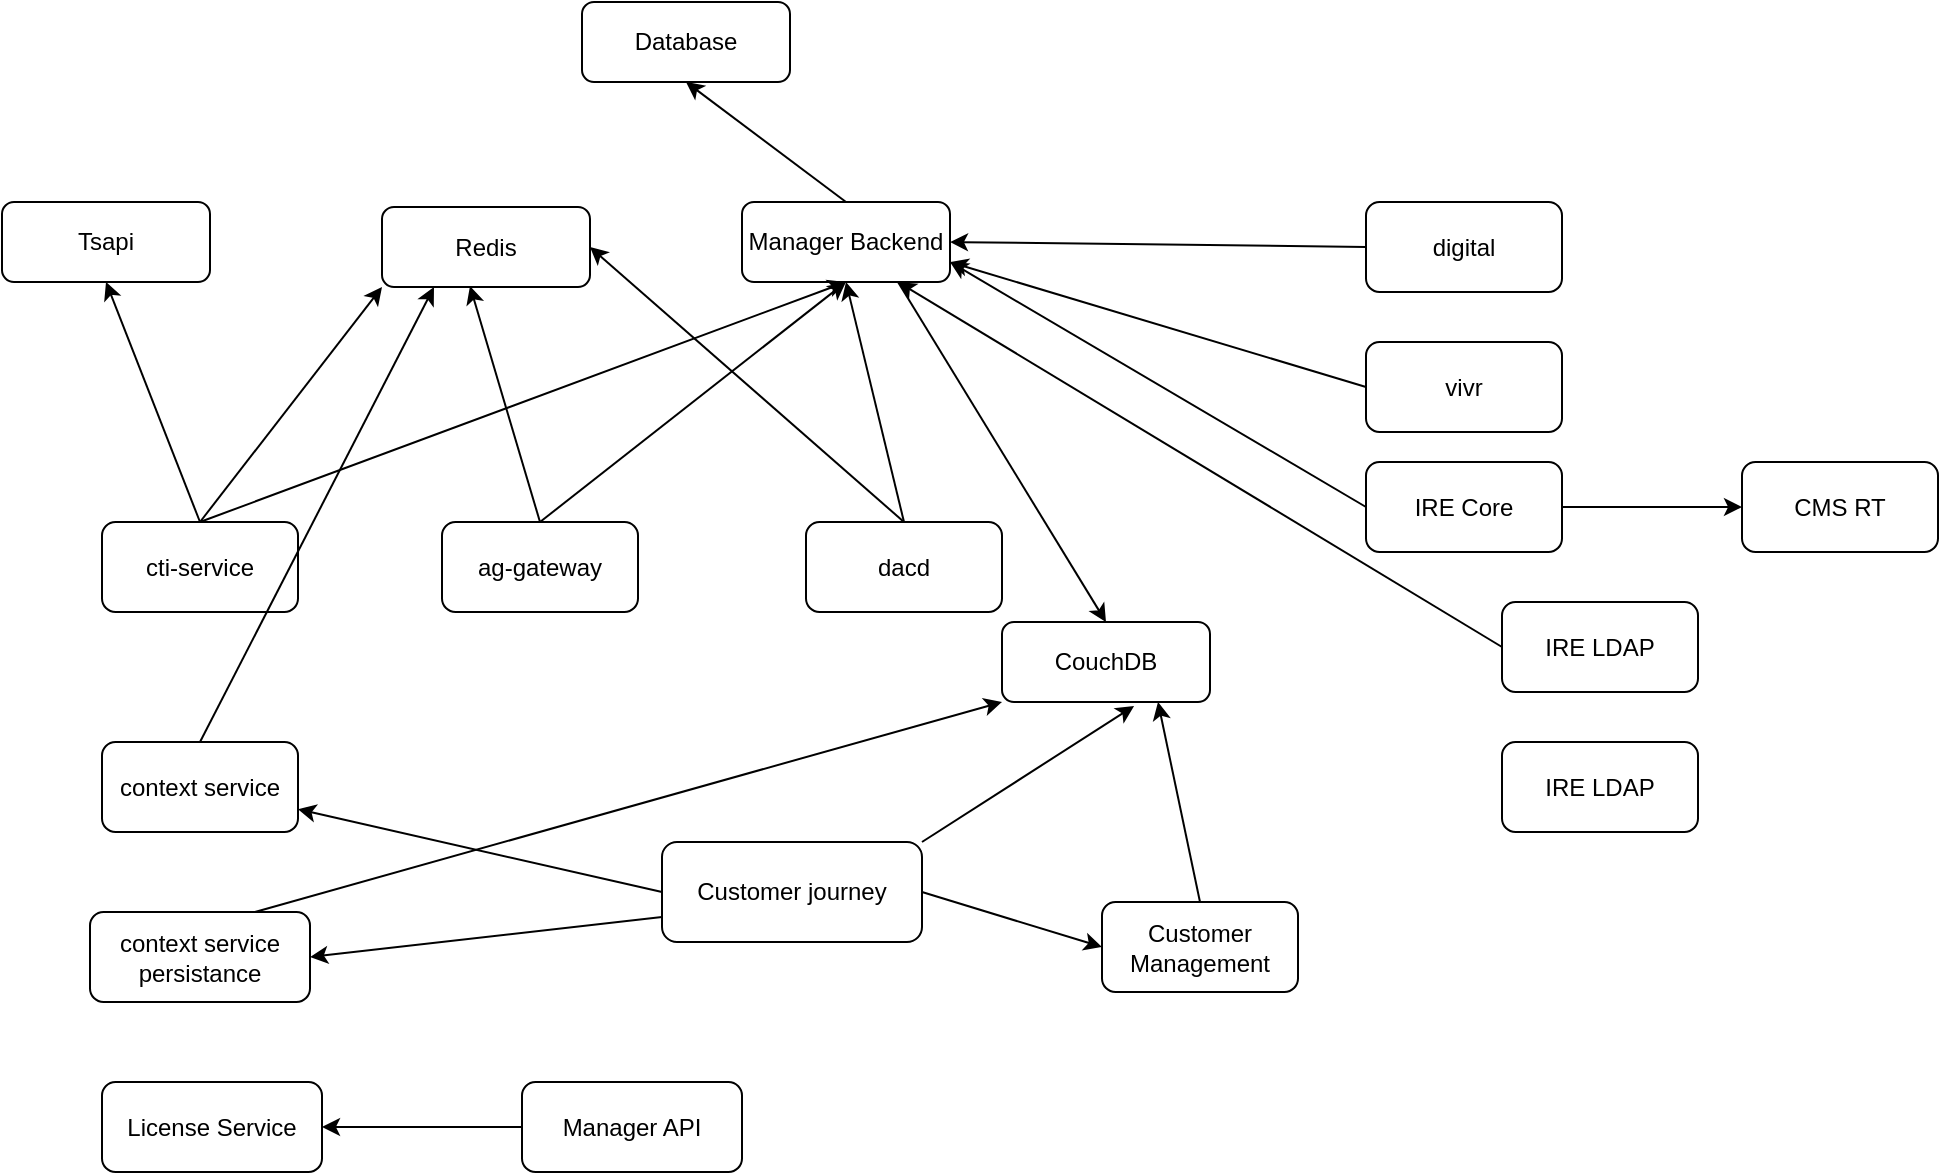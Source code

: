<mxfile version="25.0.3">
  <diagram name="Page-1" id="WQPqMdeyKdulp-aRrnpO">
    <mxGraphModel dx="1434" dy="761" grid="1" gridSize="10" guides="1" tooltips="1" connect="1" arrows="1" fold="1" page="1" pageScale="1" pageWidth="827" pageHeight="1169" math="0" shadow="0">
      <root>
        <mxCell id="0" />
        <mxCell id="1" parent="0" />
        <mxCell id="NRnYJko5um5GgNG7eBxP-1" value="Database" style="rounded=1;whiteSpace=wrap;html=1;" vertex="1" parent="1">
          <mxGeometry x="300" y="70" width="104" height="40" as="geometry" />
        </mxCell>
        <mxCell id="NRnYJko5um5GgNG7eBxP-2" value="CouchDB" style="rounded=1;whiteSpace=wrap;html=1;" vertex="1" parent="1">
          <mxGeometry x="510" y="380" width="104" height="40" as="geometry" />
        </mxCell>
        <mxCell id="NRnYJko5um5GgNG7eBxP-3" value="Manager Backend" style="rounded=1;whiteSpace=wrap;html=1;" vertex="1" parent="1">
          <mxGeometry x="380" y="170" width="104" height="40" as="geometry" />
        </mxCell>
        <mxCell id="NRnYJko5um5GgNG7eBxP-5" value="Redis" style="rounded=1;whiteSpace=wrap;html=1;" vertex="1" parent="1">
          <mxGeometry x="200" y="172.5" width="104" height="40" as="geometry" />
        </mxCell>
        <mxCell id="NRnYJko5um5GgNG7eBxP-8" value="" style="endArrow=classic;html=1;rounded=0;entryX=0.5;entryY=1;entryDx=0;entryDy=0;exitX=0.5;exitY=0;exitDx=0;exitDy=0;" edge="1" parent="1" source="NRnYJko5um5GgNG7eBxP-3" target="NRnYJko5um5GgNG7eBxP-1">
          <mxGeometry width="50" height="50" relative="1" as="geometry">
            <mxPoint x="230" y="190" as="sourcePoint" />
            <mxPoint x="280" y="140" as="targetPoint" />
          </mxGeometry>
        </mxCell>
        <mxCell id="NRnYJko5um5GgNG7eBxP-9" value="" style="endArrow=classic;html=1;rounded=0;entryX=0.5;entryY=0;entryDx=0;entryDy=0;exitX=0.75;exitY=1;exitDx=0;exitDy=0;" edge="1" parent="1" source="NRnYJko5um5GgNG7eBxP-3" target="NRnYJko5um5GgNG7eBxP-2">
          <mxGeometry width="50" height="50" relative="1" as="geometry">
            <mxPoint x="388" y="160" as="sourcePoint" />
            <mxPoint x="280" y="100" as="targetPoint" />
          </mxGeometry>
        </mxCell>
        <mxCell id="NRnYJko5um5GgNG7eBxP-10" value="dacd" style="rounded=1;whiteSpace=wrap;html=1;" vertex="1" parent="1">
          <mxGeometry x="412" y="330" width="98" height="45" as="geometry" />
        </mxCell>
        <mxCell id="NRnYJko5um5GgNG7eBxP-11" value="" style="endArrow=classic;html=1;rounded=0;entryX=0.5;entryY=1;entryDx=0;entryDy=0;exitX=0.5;exitY=0;exitDx=0;exitDy=0;" edge="1" parent="1" source="NRnYJko5um5GgNG7eBxP-10" target="NRnYJko5um5GgNG7eBxP-3">
          <mxGeometry width="50" height="50" relative="1" as="geometry">
            <mxPoint x="290" y="440" as="sourcePoint" />
            <mxPoint x="340" y="390" as="targetPoint" />
          </mxGeometry>
        </mxCell>
        <mxCell id="NRnYJko5um5GgNG7eBxP-12" value="" style="endArrow=classic;html=1;rounded=0;entryX=1;entryY=0.5;entryDx=0;entryDy=0;exitX=0.5;exitY=0;exitDx=0;exitDy=0;" edge="1" parent="1" source="NRnYJko5um5GgNG7eBxP-10" target="NRnYJko5um5GgNG7eBxP-5">
          <mxGeometry width="50" height="50" relative="1" as="geometry">
            <mxPoint x="500" y="270" as="sourcePoint" />
            <mxPoint x="324" y="220" as="targetPoint" />
          </mxGeometry>
        </mxCell>
        <mxCell id="NRnYJko5um5GgNG7eBxP-13" value="ag-gateway" style="rounded=1;whiteSpace=wrap;html=1;" vertex="1" parent="1">
          <mxGeometry x="230" y="330" width="98" height="45" as="geometry" />
        </mxCell>
        <mxCell id="NRnYJko5um5GgNG7eBxP-14" value="" style="endArrow=classic;html=1;rounded=0;entryX=0.5;entryY=1;entryDx=0;entryDy=0;exitX=0.5;exitY=0;exitDx=0;exitDy=0;" edge="1" parent="1" source="NRnYJko5um5GgNG7eBxP-13" target="NRnYJko5um5GgNG7eBxP-3">
          <mxGeometry width="50" height="50" relative="1" as="geometry">
            <mxPoint x="500" y="293" as="sourcePoint" />
            <mxPoint x="134" y="290" as="targetPoint" />
          </mxGeometry>
        </mxCell>
        <mxCell id="NRnYJko5um5GgNG7eBxP-15" value="" style="endArrow=classic;html=1;rounded=0;entryX=0.423;entryY=0.988;entryDx=0;entryDy=0;exitX=0.5;exitY=0;exitDx=0;exitDy=0;entryPerimeter=0;" edge="1" parent="1" source="NRnYJko5um5GgNG7eBxP-13" target="NRnYJko5um5GgNG7eBxP-5">
          <mxGeometry width="50" height="50" relative="1" as="geometry">
            <mxPoint x="500" y="350" as="sourcePoint" />
            <mxPoint x="324" y="230" as="targetPoint" />
          </mxGeometry>
        </mxCell>
        <mxCell id="NRnYJko5um5GgNG7eBxP-16" value="Tsapi" style="rounded=1;whiteSpace=wrap;html=1;" vertex="1" parent="1">
          <mxGeometry x="10" y="170" width="104" height="40" as="geometry" />
        </mxCell>
        <mxCell id="NRnYJko5um5GgNG7eBxP-17" value="cti-service" style="rounded=1;whiteSpace=wrap;html=1;" vertex="1" parent="1">
          <mxGeometry x="60" y="330" width="98" height="45" as="geometry" />
        </mxCell>
        <mxCell id="NRnYJko5um5GgNG7eBxP-18" value="" style="endArrow=classic;html=1;rounded=0;entryX=0.5;entryY=1;entryDx=0;entryDy=0;exitX=0.5;exitY=0;exitDx=0;exitDy=0;" edge="1" parent="1" source="NRnYJko5um5GgNG7eBxP-17" target="NRnYJko5um5GgNG7eBxP-3">
          <mxGeometry width="50" height="50" relative="1" as="geometry">
            <mxPoint x="510" y="363" as="sourcePoint" />
            <mxPoint x="134" y="290" as="targetPoint" />
          </mxGeometry>
        </mxCell>
        <mxCell id="NRnYJko5um5GgNG7eBxP-19" value="" style="endArrow=classic;html=1;rounded=0;entryX=0;entryY=1;entryDx=0;entryDy=0;exitX=0.5;exitY=0;exitDx=0;exitDy=0;" edge="1" parent="1" source="NRnYJko5um5GgNG7eBxP-17" target="NRnYJko5um5GgNG7eBxP-5">
          <mxGeometry width="50" height="50" relative="1" as="geometry">
            <mxPoint x="520" y="373" as="sourcePoint" />
            <mxPoint x="144" y="300" as="targetPoint" />
          </mxGeometry>
        </mxCell>
        <mxCell id="NRnYJko5um5GgNG7eBxP-20" value="" style="endArrow=classic;html=1;rounded=0;entryX=0.5;entryY=1;entryDx=0;entryDy=0;exitX=0.5;exitY=0;exitDx=0;exitDy=0;" edge="1" parent="1" source="NRnYJko5um5GgNG7eBxP-17" target="NRnYJko5um5GgNG7eBxP-16">
          <mxGeometry width="50" height="50" relative="1" as="geometry">
            <mxPoint x="510" y="410" as="sourcePoint" />
            <mxPoint x="134" y="300" as="targetPoint" />
          </mxGeometry>
        </mxCell>
        <mxCell id="NRnYJko5um5GgNG7eBxP-21" value="digital" style="rounded=1;whiteSpace=wrap;html=1;" vertex="1" parent="1">
          <mxGeometry x="692" y="170" width="98" height="45" as="geometry" />
        </mxCell>
        <mxCell id="NRnYJko5um5GgNG7eBxP-22" value="vivr" style="rounded=1;whiteSpace=wrap;html=1;" vertex="1" parent="1">
          <mxGeometry x="692" y="240" width="98" height="45" as="geometry" />
        </mxCell>
        <mxCell id="NRnYJko5um5GgNG7eBxP-23" value="" style="endArrow=classic;html=1;rounded=0;entryX=1;entryY=0.5;entryDx=0;entryDy=0;exitX=0;exitY=0.5;exitDx=0;exitDy=0;" edge="1" parent="1" source="NRnYJko5um5GgNG7eBxP-21" target="NRnYJko5um5GgNG7eBxP-3">
          <mxGeometry width="50" height="50" relative="1" as="geometry">
            <mxPoint x="790" y="190" as="sourcePoint" />
            <mxPoint x="622" y="70" as="targetPoint" />
          </mxGeometry>
        </mxCell>
        <mxCell id="NRnYJko5um5GgNG7eBxP-24" value="" style="endArrow=classic;html=1;rounded=0;entryX=1;entryY=0.75;entryDx=0;entryDy=0;exitX=0;exitY=0.5;exitDx=0;exitDy=0;" edge="1" parent="1" source="NRnYJko5um5GgNG7eBxP-22" target="NRnYJko5um5GgNG7eBxP-3">
          <mxGeometry width="50" height="50" relative="1" as="geometry">
            <mxPoint x="800" y="200" as="sourcePoint" />
            <mxPoint x="494" y="200" as="targetPoint" />
          </mxGeometry>
        </mxCell>
        <mxCell id="NRnYJko5um5GgNG7eBxP-25" value="context service" style="rounded=1;whiteSpace=wrap;html=1;" vertex="1" parent="1">
          <mxGeometry x="60" y="440" width="98" height="45" as="geometry" />
        </mxCell>
        <mxCell id="NRnYJko5um5GgNG7eBxP-26" value="" style="endArrow=classic;html=1;rounded=0;entryX=0.25;entryY=1;entryDx=0;entryDy=0;exitX=0.5;exitY=0;exitDx=0;exitDy=0;" edge="1" parent="1" source="NRnYJko5um5GgNG7eBxP-25" target="NRnYJko5um5GgNG7eBxP-5">
          <mxGeometry width="50" height="50" relative="1" as="geometry">
            <mxPoint x="119" y="340" as="sourcePoint" />
            <mxPoint x="442" y="220" as="targetPoint" />
          </mxGeometry>
        </mxCell>
        <mxCell id="NRnYJko5um5GgNG7eBxP-27" value="context service persistance" style="rounded=1;whiteSpace=wrap;html=1;" vertex="1" parent="1">
          <mxGeometry x="54" y="525" width="110" height="45" as="geometry" />
        </mxCell>
        <mxCell id="NRnYJko5um5GgNG7eBxP-28" value="" style="endArrow=classic;html=1;rounded=0;entryX=0;entryY=1;entryDx=0;entryDy=0;exitX=0.75;exitY=0;exitDx=0;exitDy=0;" edge="1" parent="1" source="NRnYJko5um5GgNG7eBxP-27" target="NRnYJko5um5GgNG7eBxP-2">
          <mxGeometry width="50" height="50" relative="1" as="geometry">
            <mxPoint x="119" y="450" as="sourcePoint" />
            <mxPoint x="236" y="223" as="targetPoint" />
          </mxGeometry>
        </mxCell>
        <mxCell id="NRnYJko5um5GgNG7eBxP-29" value="Customer journey" style="rounded=1;whiteSpace=wrap;html=1;" vertex="1" parent="1">
          <mxGeometry x="340" y="490" width="130" height="50" as="geometry" />
        </mxCell>
        <mxCell id="NRnYJko5um5GgNG7eBxP-30" value="" style="endArrow=classic;html=1;rounded=0;entryX=0.635;entryY=1.05;entryDx=0;entryDy=0;exitX=1;exitY=0;exitDx=0;exitDy=0;entryPerimeter=0;" edge="1" parent="1" source="NRnYJko5um5GgNG7eBxP-29" target="NRnYJko5um5GgNG7eBxP-2">
          <mxGeometry width="50" height="50" relative="1" as="geometry">
            <mxPoint x="183" y="520" as="sourcePoint" />
            <mxPoint x="598" y="150" as="targetPoint" />
          </mxGeometry>
        </mxCell>
        <mxCell id="NRnYJko5um5GgNG7eBxP-31" value="Customer Management" style="rounded=1;whiteSpace=wrap;html=1;" vertex="1" parent="1">
          <mxGeometry x="560" y="520" width="98" height="45" as="geometry" />
        </mxCell>
        <mxCell id="NRnYJko5um5GgNG7eBxP-32" value="" style="endArrow=classic;html=1;rounded=0;entryX=0.75;entryY=1;entryDx=0;entryDy=0;exitX=0.5;exitY=0;exitDx=0;exitDy=0;" edge="1" parent="1" source="NRnYJko5um5GgNG7eBxP-31" target="NRnYJko5um5GgNG7eBxP-2">
          <mxGeometry width="50" height="50" relative="1" as="geometry">
            <mxPoint x="507" y="470" as="sourcePoint" />
            <mxPoint x="618" y="150" as="targetPoint" />
          </mxGeometry>
        </mxCell>
        <mxCell id="NRnYJko5um5GgNG7eBxP-33" value="" style="endArrow=classic;html=1;rounded=0;entryX=0;entryY=0.5;entryDx=0;entryDy=0;exitX=1;exitY=0.5;exitDx=0;exitDy=0;" edge="1" parent="1" source="NRnYJko5um5GgNG7eBxP-29" target="NRnYJko5um5GgNG7eBxP-31">
          <mxGeometry width="50" height="50" relative="1" as="geometry">
            <mxPoint x="567" y="660" as="sourcePoint" />
            <mxPoint x="520" y="540" as="targetPoint" />
          </mxGeometry>
        </mxCell>
        <mxCell id="NRnYJko5um5GgNG7eBxP-34" value="" style="endArrow=classic;html=1;rounded=0;exitX=0;exitY=0.5;exitDx=0;exitDy=0;" edge="1" parent="1" source="NRnYJko5um5GgNG7eBxP-29" target="NRnYJko5um5GgNG7eBxP-25">
          <mxGeometry width="50" height="50" relative="1" as="geometry">
            <mxPoint x="507" y="495" as="sourcePoint" />
            <mxPoint x="570" y="493" as="targetPoint" />
          </mxGeometry>
        </mxCell>
        <mxCell id="NRnYJko5um5GgNG7eBxP-35" value="" style="endArrow=classic;html=1;rounded=0;exitX=0;exitY=0.75;exitDx=0;exitDy=0;entryX=1;entryY=0.5;entryDx=0;entryDy=0;" edge="1" parent="1" source="NRnYJko5um5GgNG7eBxP-29" target="NRnYJko5um5GgNG7eBxP-27">
          <mxGeometry width="50" height="50" relative="1" as="geometry">
            <mxPoint x="367" y="568" as="sourcePoint" />
            <mxPoint x="210" y="540" as="targetPoint" />
          </mxGeometry>
        </mxCell>
        <mxCell id="NRnYJko5um5GgNG7eBxP-37" value="Manager API" style="rounded=1;whiteSpace=wrap;html=1;" vertex="1" parent="1">
          <mxGeometry x="270" y="610" width="110" height="45" as="geometry" />
        </mxCell>
        <mxCell id="NRnYJko5um5GgNG7eBxP-38" value="License Service" style="rounded=1;whiteSpace=wrap;html=1;" vertex="1" parent="1">
          <mxGeometry x="60" y="610" width="110" height="45" as="geometry" />
        </mxCell>
        <mxCell id="NRnYJko5um5GgNG7eBxP-39" value="" style="endArrow=classic;html=1;rounded=0;exitX=0;exitY=0.5;exitDx=0;exitDy=0;entryX=1;entryY=0.5;entryDx=0;entryDy=0;" edge="1" parent="1" source="NRnYJko5um5GgNG7eBxP-37" target="NRnYJko5um5GgNG7eBxP-38">
          <mxGeometry width="50" height="50" relative="1" as="geometry">
            <mxPoint x="377" y="508" as="sourcePoint" />
            <mxPoint x="174" y="558" as="targetPoint" />
          </mxGeometry>
        </mxCell>
        <mxCell id="NRnYJko5um5GgNG7eBxP-40" value="IRE Core" style="rounded=1;whiteSpace=wrap;html=1;" vertex="1" parent="1">
          <mxGeometry x="692" y="300" width="98" height="45" as="geometry" />
        </mxCell>
        <mxCell id="NRnYJko5um5GgNG7eBxP-41" value="IRE LDAP" style="rounded=1;whiteSpace=wrap;html=1;" vertex="1" parent="1">
          <mxGeometry x="760" y="370" width="98" height="45" as="geometry" />
        </mxCell>
        <mxCell id="NRnYJko5um5GgNG7eBxP-42" value="" style="endArrow=classic;html=1;rounded=0;entryX=1;entryY=0.75;entryDx=0;entryDy=0;exitX=0;exitY=0.5;exitDx=0;exitDy=0;" edge="1" parent="1" source="NRnYJko5um5GgNG7eBxP-40" target="NRnYJko5um5GgNG7eBxP-3">
          <mxGeometry width="50" height="50" relative="1" as="geometry">
            <mxPoint x="702" y="273" as="sourcePoint" />
            <mxPoint x="494" y="210" as="targetPoint" />
          </mxGeometry>
        </mxCell>
        <mxCell id="NRnYJko5um5GgNG7eBxP-43" value="" style="endArrow=classic;html=1;rounded=0;entryX=0.75;entryY=1;entryDx=0;entryDy=0;exitX=0;exitY=0.5;exitDx=0;exitDy=0;" edge="1" parent="1" source="NRnYJko5um5GgNG7eBxP-41" target="NRnYJko5um5GgNG7eBxP-3">
          <mxGeometry width="50" height="50" relative="1" as="geometry">
            <mxPoint x="702" y="333" as="sourcePoint" />
            <mxPoint x="494" y="210" as="targetPoint" />
          </mxGeometry>
        </mxCell>
        <mxCell id="NRnYJko5um5GgNG7eBxP-44" value="CMS RT" style="rounded=1;whiteSpace=wrap;html=1;" vertex="1" parent="1">
          <mxGeometry x="880" y="300" width="98" height="45" as="geometry" />
        </mxCell>
        <mxCell id="NRnYJko5um5GgNG7eBxP-45" value="" style="endArrow=classic;html=1;rounded=0;exitX=1;exitY=0.5;exitDx=0;exitDy=0;entryX=0;entryY=0.5;entryDx=0;entryDy=0;" edge="1" parent="1" source="NRnYJko5um5GgNG7eBxP-40" target="NRnYJko5um5GgNG7eBxP-44">
          <mxGeometry width="50" height="50" relative="1" as="geometry">
            <mxPoint x="860" y="420" as="sourcePoint" />
            <mxPoint x="890" y="350" as="targetPoint" />
          </mxGeometry>
        </mxCell>
        <mxCell id="NRnYJko5um5GgNG7eBxP-46" value="IRE LDAP" style="rounded=1;whiteSpace=wrap;html=1;" vertex="1" parent="1">
          <mxGeometry x="760" y="440" width="98" height="45" as="geometry" />
        </mxCell>
      </root>
    </mxGraphModel>
  </diagram>
</mxfile>
